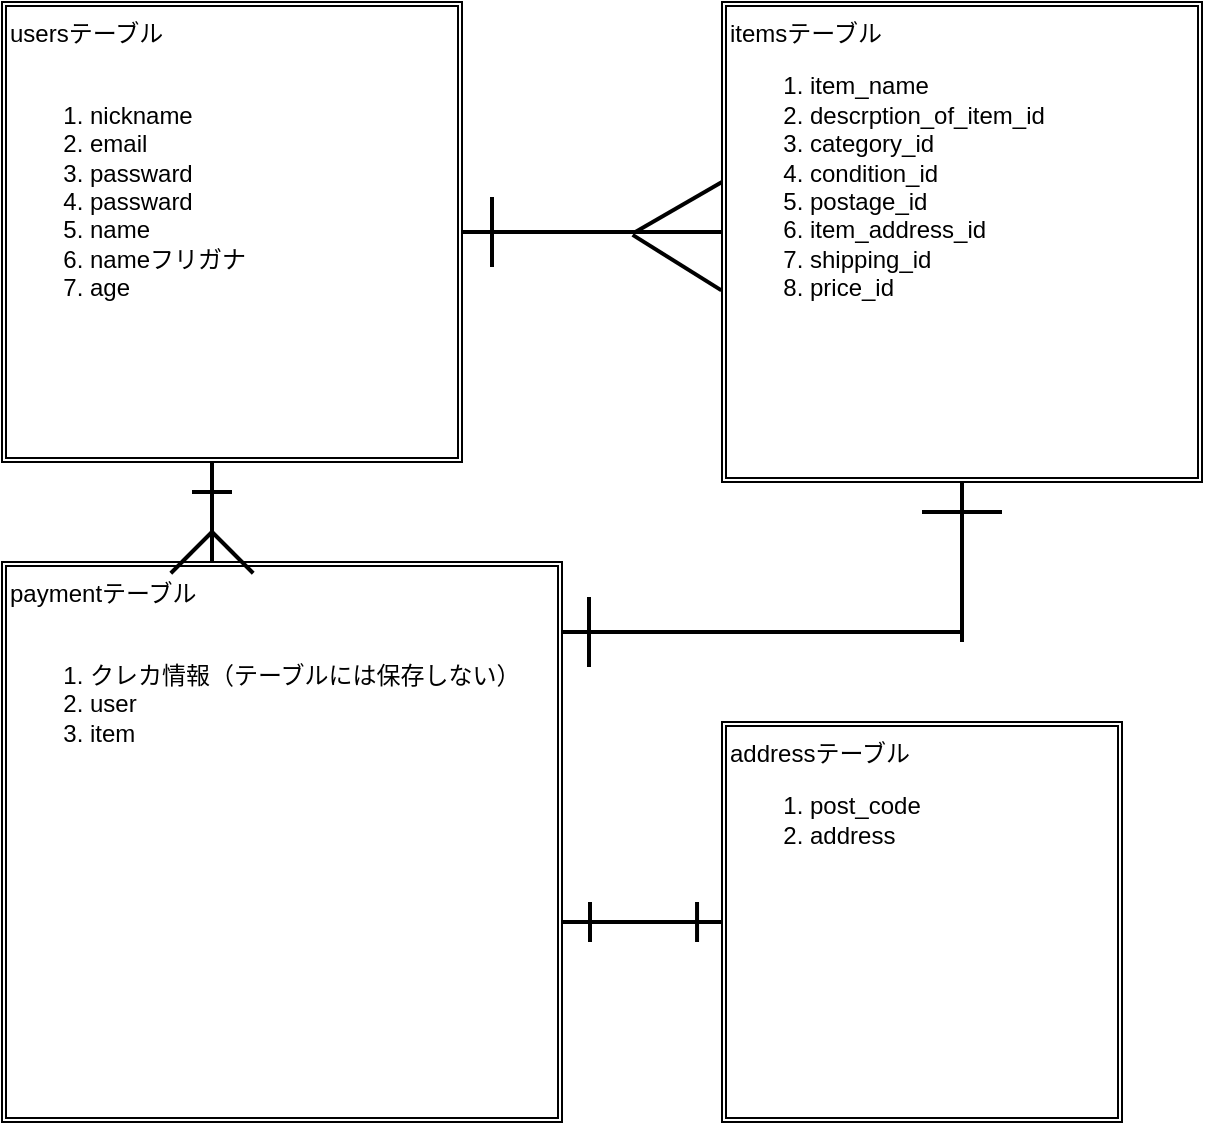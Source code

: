 <mxfile>
    <diagram id="_RZ2GBu5dfYIB4OOumt9" name="ページ1">
        <mxGraphModel dx="788" dy="563" grid="1" gridSize="10" guides="1" tooltips="1" connect="1" arrows="0" fold="1" page="1" pageScale="1" pageWidth="827" pageHeight="1169" background="none" math="0" shadow="0">
            <root>
                <mxCell id="0"/>
                <mxCell id="1" parent="0"/>
                <mxCell id="36" value="&lt;div&gt;usersテーブル&lt;/div&gt;&lt;div&gt;&lt;br&gt;&lt;/div&gt;&lt;div&gt;&lt;ol&gt;&lt;li style=&quot;&quot;&gt;nickname&lt;/li&gt;&lt;li style=&quot;&quot;&gt;email&lt;/li&gt;&lt;li style=&quot;&quot;&gt;passward&lt;/li&gt;&lt;li style=&quot;&quot;&gt;passward&lt;/li&gt;&lt;li style=&quot;&quot;&gt;name&lt;/li&gt;&lt;li style=&quot;&quot;&gt;nameフリガナ&lt;/li&gt;&lt;li style=&quot;&quot;&gt;age&lt;/li&gt;&lt;/ol&gt;&lt;/div&gt;" style="shape=ext;double=1;whiteSpace=wrap;html=1;aspect=fixed;labelBackgroundColor=default;fontColor=#000000;align=left;verticalAlign=top;" vertex="1" parent="1">
                    <mxGeometry x="120" y="80" width="230" height="230" as="geometry"/>
                </mxCell>
                <mxCell id="38" value="&lt;div style=&quot;&quot;&gt;itemsテーブル&lt;/div&gt;&lt;ol&gt;&lt;li style=&quot;&quot;&gt;item_name&lt;/li&gt;&lt;li&gt;descrption_of_item_id&lt;/li&gt;&lt;li&gt;category_id&lt;/li&gt;&lt;li&gt;condition_id&lt;/li&gt;&lt;li&gt;postage_id&lt;/li&gt;&lt;li&gt;item_address_id&lt;/li&gt;&lt;li&gt;shipping_id&lt;/li&gt;&lt;li&gt;price_id&lt;/li&gt;&lt;/ol&gt;" style="shape=ext;double=1;whiteSpace=wrap;html=1;aspect=fixed;labelBackgroundColor=default;fontColor=#000000;verticalAlign=top;align=left;" vertex="1" parent="1">
                    <mxGeometry x="480" y="80" width="240" height="240" as="geometry"/>
                </mxCell>
                <mxCell id="39" value="paymentテーブル&lt;br&gt;&lt;br&gt;&lt;ol&gt;&lt;li&gt;クレカ情報（テーブルには保存しない）&lt;/li&gt;&lt;li&gt;user&lt;/li&gt;&lt;li&gt;item&lt;/li&gt;&lt;/ol&gt;" style="shape=ext;double=1;whiteSpace=wrap;html=1;aspect=fixed;labelBackgroundColor=default;fontColor=#000000;verticalAlign=top;align=left;" vertex="1" parent="1">
                    <mxGeometry x="120" y="360" width="280" height="280" as="geometry"/>
                </mxCell>
                <mxCell id="40" value="addressテーブル&lt;br&gt;&lt;ol&gt;&lt;li&gt;post_code&lt;/li&gt;&lt;li&gt;address&lt;/li&gt;&lt;/ol&gt;" style="shape=ext;double=1;whiteSpace=wrap;html=1;aspect=fixed;labelBackgroundColor=default;fontColor=#000000;align=left;verticalAlign=top;" vertex="1" parent="1">
                    <mxGeometry x="480" y="440" width="200" height="200" as="geometry"/>
                </mxCell>
                <mxCell id="44" value="" style="line;strokeWidth=2;html=1;labelBackgroundColor=default;fontColor=#000000;" vertex="1" parent="1">
                    <mxGeometry x="350" y="190" width="130" height="10" as="geometry"/>
                </mxCell>
                <mxCell id="45" value="" style="line;strokeWidth=2;html=1;labelBackgroundColor=default;fontColor=#000000;rotation=-30;" vertex="1" parent="1">
                    <mxGeometry x="433.35" y="172.5" width="50" height="20" as="geometry"/>
                </mxCell>
                <mxCell id="46" value="" style="line;strokeWidth=2;html=1;labelBackgroundColor=default;fontColor=#000000;direction=south;rotation=122;" vertex="1" parent="1">
                    <mxGeometry x="452.52" y="184.15" width="10" height="52.35" as="geometry"/>
                </mxCell>
                <mxCell id="48" value="" style="line;strokeWidth=2;html=1;labelBackgroundColor=default;fontColor=#000000;direction=south;" vertex="1" parent="1">
                    <mxGeometry x="360" y="177.5" width="10" height="35" as="geometry"/>
                </mxCell>
                <mxCell id="50" value="" style="line;strokeWidth=2;direction=south;html=1;labelBackgroundColor=default;fontColor=#000000;" vertex="1" parent="1">
                    <mxGeometry x="220" y="310" width="10" height="50" as="geometry"/>
                </mxCell>
                <mxCell id="51" value="" style="line;strokeWidth=2;direction=south;html=1;labelBackgroundColor=default;fontColor=#000000;rotation=45;" vertex="1" parent="1">
                    <mxGeometry x="210" y="340" width="10" height="30" as="geometry"/>
                </mxCell>
                <mxCell id="52" value="" style="line;strokeWidth=2;direction=south;html=1;labelBackgroundColor=default;fontColor=#000000;rotation=-45;" vertex="1" parent="1">
                    <mxGeometry x="230" y="340" width="10" height="30" as="geometry"/>
                </mxCell>
                <mxCell id="53" value="" style="line;strokeWidth=2;html=1;labelBackgroundColor=default;fontColor=#000000;" vertex="1" parent="1">
                    <mxGeometry x="215" y="320" width="20" height="10" as="geometry"/>
                </mxCell>
                <mxCell id="55" value="" style="line;strokeWidth=2;html=1;labelBackgroundColor=default;fontColor=#000000;" vertex="1" parent="1">
                    <mxGeometry x="400" y="390" width="200" height="10" as="geometry"/>
                </mxCell>
                <mxCell id="57" value="" style="line;strokeWidth=2;direction=south;html=1;labelBackgroundColor=default;fontColor=#000000;" vertex="1" parent="1">
                    <mxGeometry x="595" y="320" width="10" height="80" as="geometry"/>
                </mxCell>
                <mxCell id="58" value="" style="line;strokeWidth=2;html=1;labelBackgroundColor=default;fontColor=#000000;rotation=90;" vertex="1" parent="1">
                    <mxGeometry x="396" y="390" width="35" height="10" as="geometry"/>
                </mxCell>
                <mxCell id="59" value="" style="line;strokeWidth=2;html=1;labelBackgroundColor=default;fontColor=#000000;" vertex="1" parent="1">
                    <mxGeometry x="580" y="330" width="40" height="10" as="geometry"/>
                </mxCell>
                <mxCell id="60" value="" style="line;strokeWidth=2;html=1;labelBackgroundColor=default;fontColor=#000000;" vertex="1" parent="1">
                    <mxGeometry x="400" y="535" width="80" height="10" as="geometry"/>
                </mxCell>
                <mxCell id="61" value="" style="line;strokeWidth=2;direction=south;html=1;labelBackgroundColor=default;fontColor=#000000;" vertex="1" parent="1">
                    <mxGeometry x="409" y="530" width="10" height="20" as="geometry"/>
                </mxCell>
                <mxCell id="62" value="" style="line;strokeWidth=2;direction=south;html=1;labelBackgroundColor=default;fontColor=#000000;" vertex="1" parent="1">
                    <mxGeometry x="462.52" y="530" width="10" height="20" as="geometry"/>
                </mxCell>
            </root>
        </mxGraphModel>
    </diagram>
</mxfile>
